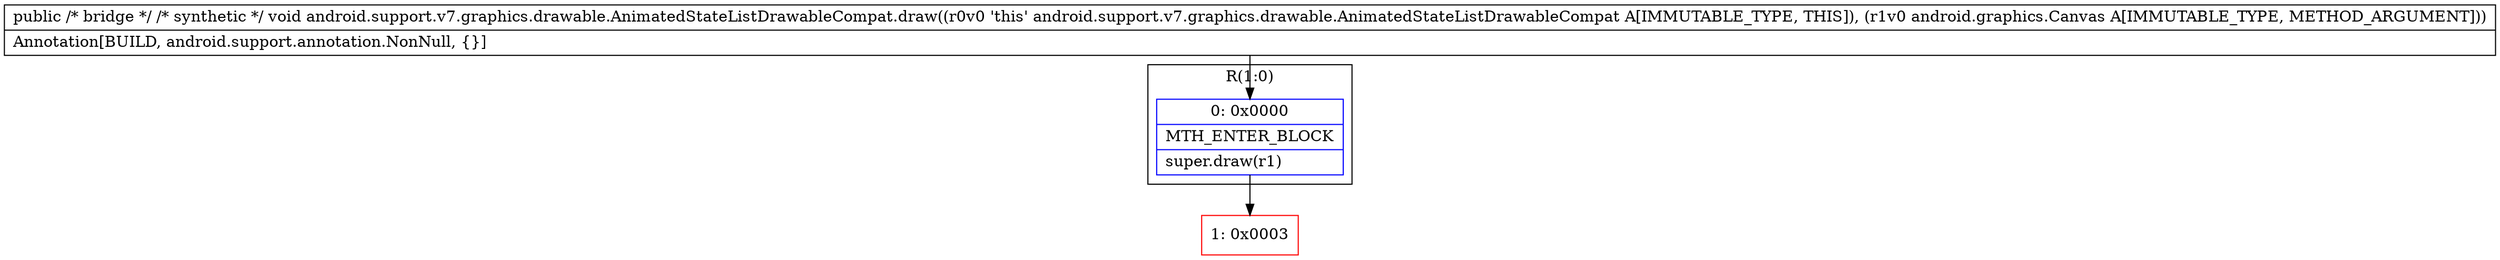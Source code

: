 digraph "CFG forandroid.support.v7.graphics.drawable.AnimatedStateListDrawableCompat.draw(Landroid\/graphics\/Canvas;)V" {
subgraph cluster_Region_1851108628 {
label = "R(1:0)";
node [shape=record,color=blue];
Node_0 [shape=record,label="{0\:\ 0x0000|MTH_ENTER_BLOCK\l|super.draw(r1)\l}"];
}
Node_1 [shape=record,color=red,label="{1\:\ 0x0003}"];
MethodNode[shape=record,label="{public \/* bridge *\/ \/* synthetic *\/ void android.support.v7.graphics.drawable.AnimatedStateListDrawableCompat.draw((r0v0 'this' android.support.v7.graphics.drawable.AnimatedStateListDrawableCompat A[IMMUTABLE_TYPE, THIS]), (r1v0 android.graphics.Canvas A[IMMUTABLE_TYPE, METHOD_ARGUMENT]))  | Annotation[BUILD, android.support.annotation.NonNull, \{\}]\l}"];
MethodNode -> Node_0;
Node_0 -> Node_1;
}

